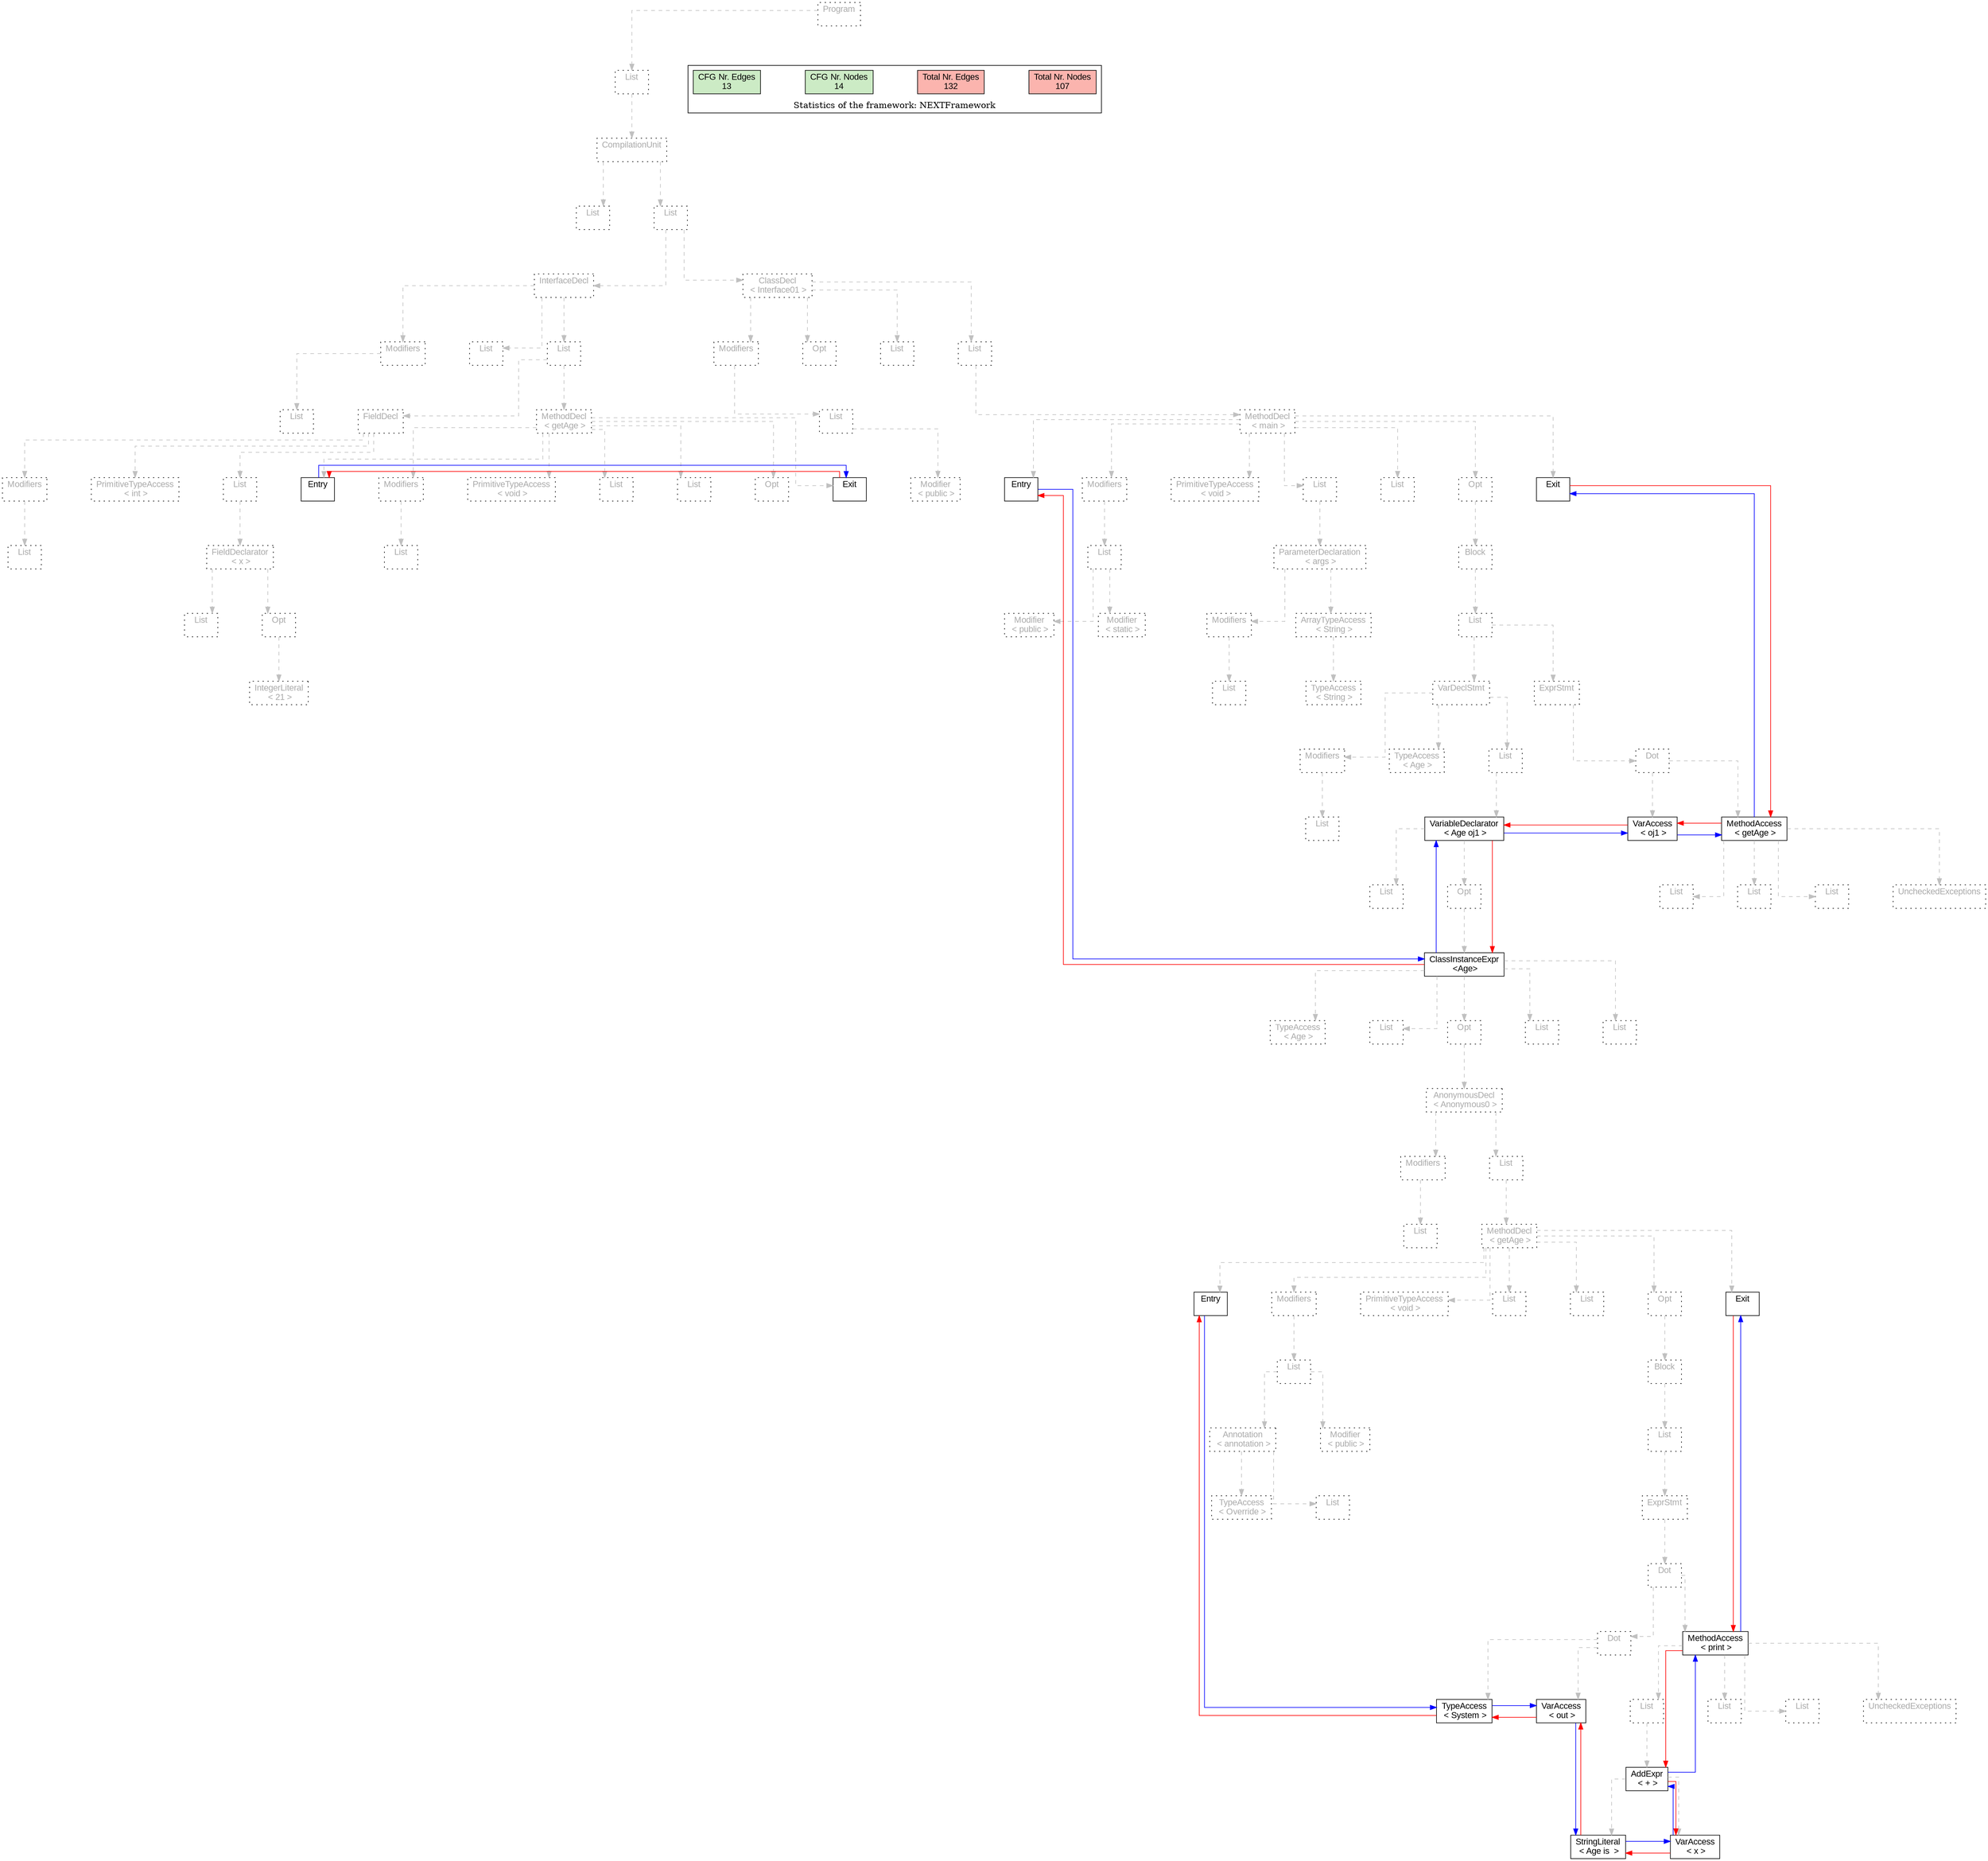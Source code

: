 digraph G {
graph [splines=ortho, nodesep="1", ranksep="1"]
node [shape=rect, fontname=Arial];
{ rank = same; "Program[0]"}
{ rank = same; "List[1]"}
{ rank = same; "CompilationUnit[2]"}
{ rank = same; "List[3]"; "List[4]"}
{ rank = same; "InterfaceDecl[5]"; "ClassDecl[27]"}
{ rank = same; "Modifiers[6]"; "List[8]"; "List[9]"; "Modifiers[28]"; "Opt[31]"; "List[32]"; "List[33]"}
{ rank = same; "List[7]"; "FieldDecl[10]"; "MethodDecl[19]"; "List[29]"; "MethodDecl[34]"}
{ rank = same; "Modifiers[11]"; "PrimitiveTypeAccess[13]"; "List[14]"; "Entry[20]"; "Modifiers[21]"; "PrimitiveTypeAccess[23]"; "List[24]"; "List[25]"; "Opt[26]"; "Exit[27]"; "Modifier[30]"; "Entry[35]"; "Modifiers[36]"; "PrimitiveTypeAccess[40]"; "List[41]"; "List[47]"; "Opt[48]"; "Exit[49]"}
{ rank = same; "List[12]"; "FieldDeclarator[15]"; "List[22]"; "List[37]"; "ParameterDeclaration[42]"; "Block[49]"}
{ rank = same; "List[16]"; "Opt[17]"; "Modifier[38]"; "Modifier[39]"; "Modifiers[43]"; "ArrayTypeAccess[45]"; "List[50]"}
{ rank = same; "IntegerLiteral[18]"; "List[44]"; "TypeAccess[46]"; "VarDeclStmt[51]"; "ExprStmt[96]"}
{ rank = same; "Modifiers[52]"; "TypeAccess[54]"; "List[55]"; "Dot[97]"}
{ rank = same; "List[53]"; "VariableDeclarator[56]"; "VarAccess[98]"; "MethodAccess[99]"}
{ rank = same; "List[57]"; "Opt[58]"; "List[101]"; "List[102]"; "List[103]"; "UncheckedExceptions[100]"}
{ rank = same; "ClassInstanceExpr[59]"}
{ rank = same; "TypeAccess[60]"; "List[61]"; "Opt[62]"; "List[94]"; "List[95]"}
{ rank = same; "AnonymousDecl[63]"}
{ rank = same; "Modifiers[64]"; "List[66]"}
{ rank = same; "List[65]"; "MethodDecl[67]"}
{ rank = same; "Entry[68]"; "Modifiers[69]"; "PrimitiveTypeAccess[75]"; "List[76]"; "List[77]"; "Opt[78]"; "Exit[79]"}
{ rank = same; "List[70]"; "Block[79]"}
{ rank = same; "Annotation[71]"; "Modifier[74]"; "List[80]"}
{ rank = same; "TypeAccess[72]"; "List[73]"; "ExprStmt[81]"}
{ rank = same; "Dot[82]"}
{ rank = same; "Dot[83]"; "MethodAccess[86]"}
{ rank = same; "TypeAccess[84]"; "VarAccess[85]"; "List[88]"; "List[92]"; "List[93]"; "UncheckedExceptions[87]"}
{ rank = same; "AddExpr[89]"}
{ rank = same; "StringLiteral[90]"; "VarAccess[91]"}
"Program[0]" [label="Program\n ", style= dotted   fillcolor="#eeeeee" fontcolor="#aaaaaa"  ]
"List[1]" [label="List\n ", style= dotted   fillcolor="#eeeeee" fontcolor="#aaaaaa"  ]
"CompilationUnit[2]" [label="CompilationUnit\n ", style= dotted   fillcolor="#eeeeee" fontcolor="#aaaaaa"  ]
"List[3]" [label="List\n ", style= dotted   fillcolor="#eeeeee" fontcolor="#aaaaaa"  ]
"List[4]" [label="List\n ", style= dotted   fillcolor="#eeeeee" fontcolor="#aaaaaa"  ]
"InterfaceDecl[5]" [label="InterfaceDecl\n ", style= dotted   fillcolor="#eeeeee" fontcolor="#aaaaaa"  ]
"Modifiers[6]" [label="Modifiers\n ", style= dotted   fillcolor="#eeeeee" fontcolor="#aaaaaa"  ]
"List[7]" [label="List\n ", style= dotted   fillcolor="#eeeeee" fontcolor="#aaaaaa"  ]
"List[8]" [label="List\n ", style= dotted   fillcolor="#eeeeee" fontcolor="#aaaaaa"  ]
"List[9]" [label="List\n ", style= dotted   fillcolor="#eeeeee" fontcolor="#aaaaaa"  ]
"FieldDecl[10]" [label="FieldDecl\n ", style= dotted   fillcolor="#eeeeee" fontcolor="#aaaaaa"  ]
"Modifiers[11]" [label="Modifiers\n ", style= dotted   fillcolor="#eeeeee" fontcolor="#aaaaaa"  ]
"List[12]" [label="List\n ", style= dotted   fillcolor="#eeeeee" fontcolor="#aaaaaa"  ]
"PrimitiveTypeAccess[13]" [label="PrimitiveTypeAccess\n < int >", style= dotted   fillcolor="#eeeeee" fontcolor="#aaaaaa"  ]
"List[14]" [label="List\n ", style= dotted   fillcolor="#eeeeee" fontcolor="#aaaaaa"  ]
"FieldDeclarator[15]" [label="FieldDeclarator\n < x >", style= dotted   fillcolor="#eeeeee" fontcolor="#aaaaaa"  ]
"List[16]" [label="List\n ", style= dotted   fillcolor="#eeeeee" fontcolor="#aaaaaa"  ]
"Opt[17]" [label="Opt\n ", style= dotted   fillcolor="#eeeeee" fontcolor="#aaaaaa"  ]
"IntegerLiteral[18]" [label="IntegerLiteral\n < 21 >", style= dotted   fillcolor="#eeeeee" fontcolor="#aaaaaa"  ]
"MethodDecl[19]" [label="MethodDecl\n < getAge >", style= dotted   fillcolor="#eeeeee" fontcolor="#aaaaaa"  ]
"Entry[20]" [label="Entry\n ", fillcolor=white   style=filled  ]
"Modifiers[21]" [label="Modifiers\n ", style= dotted   fillcolor="#eeeeee" fontcolor="#aaaaaa"  ]
"List[22]" [label="List\n ", style= dotted   fillcolor="#eeeeee" fontcolor="#aaaaaa"  ]
"PrimitiveTypeAccess[23]" [label="PrimitiveTypeAccess\n < void >", style= dotted   fillcolor="#eeeeee" fontcolor="#aaaaaa"  ]
"List[24]" [label="List\n ", style= dotted   fillcolor="#eeeeee" fontcolor="#aaaaaa"  ]
"List[25]" [label="List\n ", style= dotted   fillcolor="#eeeeee" fontcolor="#aaaaaa"  ]
"Opt[26]" [label="Opt\n ", style= dotted   fillcolor="#eeeeee" fontcolor="#aaaaaa"  ]
"Exit[27]" [label="Exit\n ", fillcolor=white   style=filled  ]
"ClassDecl[27]" [label="ClassDecl\n < Interface01 >", style= dotted   fillcolor="#eeeeee" fontcolor="#aaaaaa"  ]
"Modifiers[28]" [label="Modifiers\n ", style= dotted   fillcolor="#eeeeee" fontcolor="#aaaaaa"  ]
"List[29]" [label="List\n ", style= dotted   fillcolor="#eeeeee" fontcolor="#aaaaaa"  ]
"Modifier[30]" [label="Modifier\n < public >", style= dotted   fillcolor="#eeeeee" fontcolor="#aaaaaa"  ]
"Opt[31]" [label="Opt\n ", style= dotted   fillcolor="#eeeeee" fontcolor="#aaaaaa"  ]
"List[32]" [label="List\n ", style= dotted   fillcolor="#eeeeee" fontcolor="#aaaaaa"  ]
"List[33]" [label="List\n ", style= dotted   fillcolor="#eeeeee" fontcolor="#aaaaaa"  ]
"MethodDecl[34]" [label="MethodDecl\n < main >", style= dotted   fillcolor="#eeeeee" fontcolor="#aaaaaa"  ]
"Entry[35]" [label="Entry\n ", fillcolor=white   style=filled  ]
"Modifiers[36]" [label="Modifiers\n ", style= dotted   fillcolor="#eeeeee" fontcolor="#aaaaaa"  ]
"List[37]" [label="List\n ", style= dotted   fillcolor="#eeeeee" fontcolor="#aaaaaa"  ]
"Modifier[38]" [label="Modifier\n < public >", style= dotted   fillcolor="#eeeeee" fontcolor="#aaaaaa"  ]
"Modifier[39]" [label="Modifier\n < static >", style= dotted   fillcolor="#eeeeee" fontcolor="#aaaaaa"  ]
"PrimitiveTypeAccess[40]" [label="PrimitiveTypeAccess\n < void >", style= dotted   fillcolor="#eeeeee" fontcolor="#aaaaaa"  ]
"List[41]" [label="List\n ", style= dotted   fillcolor="#eeeeee" fontcolor="#aaaaaa"  ]
"ParameterDeclaration[42]" [label="ParameterDeclaration\n < args >", style= dotted   fillcolor="#eeeeee" fontcolor="#aaaaaa"  ]
"Modifiers[43]" [label="Modifiers\n ", style= dotted   fillcolor="#eeeeee" fontcolor="#aaaaaa"  ]
"List[44]" [label="List\n ", style= dotted   fillcolor="#eeeeee" fontcolor="#aaaaaa"  ]
"ArrayTypeAccess[45]" [label="ArrayTypeAccess\n < String >", style= dotted   fillcolor="#eeeeee" fontcolor="#aaaaaa"  ]
"TypeAccess[46]" [label="TypeAccess\n < String >", style= dotted   fillcolor="#eeeeee" fontcolor="#aaaaaa"  ]
"List[47]" [label="List\n ", style= dotted   fillcolor="#eeeeee" fontcolor="#aaaaaa"  ]
"Opt[48]" [label="Opt\n ", style= dotted   fillcolor="#eeeeee" fontcolor="#aaaaaa"  ]
"Block[49]" [label="Block\n ", style= dotted   fillcolor="#eeeeee" fontcolor="#aaaaaa"  ]
"List[50]" [label="List\n ", style= dotted   fillcolor="#eeeeee" fontcolor="#aaaaaa"  ]
"VarDeclStmt[51]" [label="VarDeclStmt\n ", style= dotted   fillcolor="#eeeeee" fontcolor="#aaaaaa"  ]
"Modifiers[52]" [label="Modifiers\n ", style= dotted   fillcolor="#eeeeee" fontcolor="#aaaaaa"  ]
"List[53]" [label="List\n ", style= dotted   fillcolor="#eeeeee" fontcolor="#aaaaaa"  ]
"TypeAccess[54]" [label="TypeAccess\n < Age >", style= dotted   fillcolor="#eeeeee" fontcolor="#aaaaaa"  ]
"List[55]" [label="List\n ", style= dotted   fillcolor="#eeeeee" fontcolor="#aaaaaa"  ]
"VariableDeclarator[56]" [label="VariableDeclarator\n < Age oj1 >", fillcolor=white   style=filled  ]
"List[57]" [label="List\n ", style= dotted   fillcolor="#eeeeee" fontcolor="#aaaaaa"  ]
"Opt[58]" [label="Opt\n ", style= dotted   fillcolor="#eeeeee" fontcolor="#aaaaaa"  ]
"ClassInstanceExpr[59]" [label="ClassInstanceExpr\n <Age>", fillcolor=white   style=filled  ]
"TypeAccess[60]" [label="TypeAccess\n < Age >", style= dotted   fillcolor="#eeeeee" fontcolor="#aaaaaa"  ]
"List[61]" [label="List\n ", style= dotted   fillcolor="#eeeeee" fontcolor="#aaaaaa"  ]
"Opt[62]" [label="Opt\n ", style= dotted   fillcolor="#eeeeee" fontcolor="#aaaaaa"  ]
"AnonymousDecl[63]" [label="AnonymousDecl\n < Anonymous0 >", style= dotted   fillcolor="#eeeeee" fontcolor="#aaaaaa"  ]
"Modifiers[64]" [label="Modifiers\n ", style= dotted   fillcolor="#eeeeee" fontcolor="#aaaaaa"  ]
"List[65]" [label="List\n ", style= dotted   fillcolor="#eeeeee" fontcolor="#aaaaaa"  ]
"List[66]" [label="List\n ", style= dotted   fillcolor="#eeeeee" fontcolor="#aaaaaa"  ]
"MethodDecl[67]" [label="MethodDecl\n < getAge >", style= dotted   fillcolor="#eeeeee" fontcolor="#aaaaaa"  ]
"Entry[68]" [label="Entry\n ", fillcolor=white   style=filled  ]
"Modifiers[69]" [label="Modifiers\n ", style= dotted   fillcolor="#eeeeee" fontcolor="#aaaaaa"  ]
"List[70]" [label="List\n ", style= dotted   fillcolor="#eeeeee" fontcolor="#aaaaaa"  ]
"Annotation[71]" [label="Annotation\n < annotation >", style= dotted   fillcolor="#eeeeee" fontcolor="#aaaaaa"  ]
"TypeAccess[72]" [label="TypeAccess\n < Override >", style= dotted   fillcolor="#eeeeee" fontcolor="#aaaaaa"  ]
"List[73]" [label="List\n ", style= dotted   fillcolor="#eeeeee" fontcolor="#aaaaaa"  ]
"Modifier[74]" [label="Modifier\n < public >", style= dotted   fillcolor="#eeeeee" fontcolor="#aaaaaa"  ]
"PrimitiveTypeAccess[75]" [label="PrimitiveTypeAccess\n < void >", style= dotted   fillcolor="#eeeeee" fontcolor="#aaaaaa"  ]
"List[76]" [label="List\n ", style= dotted   fillcolor="#eeeeee" fontcolor="#aaaaaa"  ]
"List[77]" [label="List\n ", style= dotted   fillcolor="#eeeeee" fontcolor="#aaaaaa"  ]
"Opt[78]" [label="Opt\n ", style= dotted   fillcolor="#eeeeee" fontcolor="#aaaaaa"  ]
"Block[79]" [label="Block\n ", style= dotted   fillcolor="#eeeeee" fontcolor="#aaaaaa"  ]
"List[80]" [label="List\n ", style= dotted   fillcolor="#eeeeee" fontcolor="#aaaaaa"  ]
"ExprStmt[81]" [label="ExprStmt\n ", style= dotted   fillcolor="#eeeeee" fontcolor="#aaaaaa"  ]
"Dot[82]" [label="Dot\n ", style= dotted   fillcolor="#eeeeee" fontcolor="#aaaaaa"  ]
"Dot[83]" [label="Dot\n ", style= dotted   fillcolor="#eeeeee" fontcolor="#aaaaaa"  ]
"TypeAccess[84]" [label="TypeAccess\n < System >", fillcolor=white   style=filled  ]
"VarAccess[85]" [label="VarAccess\n < out >", fillcolor=white   style=filled  ]
"MethodAccess[86]" [label="MethodAccess\n < print >", fillcolor=white   style=filled  ]
"List[88]" [label="List\n ", style= dotted   fillcolor="#eeeeee" fontcolor="#aaaaaa"  ]
"AddExpr[89]" [label="AddExpr\n < + >", fillcolor=white   style=filled  ]
"StringLiteral[90]" [label="StringLiteral\n < Age is  >", fillcolor=white   style=filled  ]
"VarAccess[91]" [label="VarAccess\n < x >", fillcolor=white   style=filled  ]
"List[92]" [label="List\n ", style= dotted   fillcolor="#eeeeee" fontcolor="#aaaaaa"  ]
"List[93]" [label="List\n ", style= dotted   fillcolor="#eeeeee" fontcolor="#aaaaaa"  ]
"UncheckedExceptions[87]" [label="UncheckedExceptions\n ", style= dotted   fillcolor="#eeeeee" fontcolor="#aaaaaa"  ]
"Exit[79]" [label="Exit\n ", fillcolor=white   style=filled  ]
"List[94]" [label="List\n ", style= dotted   fillcolor="#eeeeee" fontcolor="#aaaaaa"  ]
"List[95]" [label="List\n ", style= dotted   fillcolor="#eeeeee" fontcolor="#aaaaaa"  ]
"ExprStmt[96]" [label="ExprStmt\n ", style= dotted   fillcolor="#eeeeee" fontcolor="#aaaaaa"  ]
"Dot[97]" [label="Dot\n ", style= dotted   fillcolor="#eeeeee" fontcolor="#aaaaaa"  ]
"VarAccess[98]" [label="VarAccess\n < oj1 >", fillcolor=white   style=filled  ]
"MethodAccess[99]" [label="MethodAccess\n < getAge >", fillcolor=white   style=filled  ]
"List[101]" [label="List\n ", style= dotted   fillcolor="#eeeeee" fontcolor="#aaaaaa"  ]
"List[102]" [label="List\n ", style= dotted   fillcolor="#eeeeee" fontcolor="#aaaaaa"  ]
"List[103]" [label="List\n ", style= dotted   fillcolor="#eeeeee" fontcolor="#aaaaaa"  ]
"UncheckedExceptions[100]" [label="UncheckedExceptions\n ", style= dotted   fillcolor="#eeeeee" fontcolor="#aaaaaa"  ]
"Exit[49]" [label="Exit\n ", fillcolor=white   style=filled  ]
"CompilationUnit[2]" -> "List[3]" [style=dashed, color=gray]
"Modifiers[6]" -> "List[7]" [style=dashed, color=gray]
"InterfaceDecl[5]" -> "Modifiers[6]" [style=dashed, color=gray]
"InterfaceDecl[5]" -> "List[8]" [style=dashed, color=gray]
"Modifiers[11]" -> "List[12]" [style=dashed, color=gray]
"FieldDecl[10]" -> "Modifiers[11]" [style=dashed, color=gray]
"FieldDecl[10]" -> "PrimitiveTypeAccess[13]" [style=dashed, color=gray]
"FieldDeclarator[15]" -> "List[16]" [style=dashed, color=gray]
"Opt[17]" -> "IntegerLiteral[18]" [style=dashed, color=gray]
"FieldDeclarator[15]" -> "Opt[17]" [style=dashed, color=gray]
"List[14]" -> "FieldDeclarator[15]" [style=dashed, color=gray]
"FieldDecl[10]" -> "List[14]" [style=dashed, color=gray]
"List[9]" -> "FieldDecl[10]" [style=dashed, color=gray]
"MethodDecl[19]" -> "Entry[20]" [style=dashed, color=gray]
"Modifiers[21]" -> "List[22]" [style=dashed, color=gray]
"MethodDecl[19]" -> "Modifiers[21]" [style=dashed, color=gray]
"MethodDecl[19]" -> "PrimitiveTypeAccess[23]" [style=dashed, color=gray]
"MethodDecl[19]" -> "List[24]" [style=dashed, color=gray]
"MethodDecl[19]" -> "List[25]" [style=dashed, color=gray]
"MethodDecl[19]" -> "Opt[26]" [style=dashed, color=gray]
"MethodDecl[19]" -> "Exit[27]" [style=dashed, color=gray]
"List[9]" -> "MethodDecl[19]" [style=dashed, color=gray]
"InterfaceDecl[5]" -> "List[9]" [style=dashed, color=gray]
"List[4]" -> "InterfaceDecl[5]" [style=dashed, color=gray]
"List[29]" -> "Modifier[30]" [style=dashed, color=gray]
"Modifiers[28]" -> "List[29]" [style=dashed, color=gray]
"ClassDecl[27]" -> "Modifiers[28]" [style=dashed, color=gray]
"ClassDecl[27]" -> "Opt[31]" [style=dashed, color=gray]
"ClassDecl[27]" -> "List[32]" [style=dashed, color=gray]
"MethodDecl[34]" -> "Entry[35]" [style=dashed, color=gray]
"List[37]" -> "Modifier[38]" [style=dashed, color=gray]
"List[37]" -> "Modifier[39]" [style=dashed, color=gray]
"Modifiers[36]" -> "List[37]" [style=dashed, color=gray]
"MethodDecl[34]" -> "Modifiers[36]" [style=dashed, color=gray]
"MethodDecl[34]" -> "PrimitiveTypeAccess[40]" [style=dashed, color=gray]
"Modifiers[43]" -> "List[44]" [style=dashed, color=gray]
"ParameterDeclaration[42]" -> "Modifiers[43]" [style=dashed, color=gray]
"ArrayTypeAccess[45]" -> "TypeAccess[46]" [style=dashed, color=gray]
"ParameterDeclaration[42]" -> "ArrayTypeAccess[45]" [style=dashed, color=gray]
"List[41]" -> "ParameterDeclaration[42]" [style=dashed, color=gray]
"MethodDecl[34]" -> "List[41]" [style=dashed, color=gray]
"MethodDecl[34]" -> "List[47]" [style=dashed, color=gray]
"Modifiers[52]" -> "List[53]" [style=dashed, color=gray]
"VarDeclStmt[51]" -> "Modifiers[52]" [style=dashed, color=gray]
"VarDeclStmt[51]" -> "TypeAccess[54]" [style=dashed, color=gray]
"VariableDeclarator[56]" -> "List[57]" [style=dashed, color=gray]
"ClassInstanceExpr[59]" -> "TypeAccess[60]" [style=dashed, color=gray]
"ClassInstanceExpr[59]" -> "List[61]" [style=dashed, color=gray]
"Modifiers[64]" -> "List[65]" [style=dashed, color=gray]
"AnonymousDecl[63]" -> "Modifiers[64]" [style=dashed, color=gray]
"MethodDecl[67]" -> "Entry[68]" [style=dashed, color=gray]
"Annotation[71]" -> "TypeAccess[72]" [style=dashed, color=gray]
"Annotation[71]" -> "List[73]" [style=dashed, color=gray]
"List[70]" -> "Annotation[71]" [style=dashed, color=gray]
"List[70]" -> "Modifier[74]" [style=dashed, color=gray]
"Modifiers[69]" -> "List[70]" [style=dashed, color=gray]
"MethodDecl[67]" -> "Modifiers[69]" [style=dashed, color=gray]
"MethodDecl[67]" -> "PrimitiveTypeAccess[75]" [style=dashed, color=gray]
"MethodDecl[67]" -> "List[76]" [style=dashed, color=gray]
"MethodDecl[67]" -> "List[77]" [style=dashed, color=gray]
"Dot[83]" -> "TypeAccess[84]" [style=dashed, color=gray]
"Dot[83]" -> "VarAccess[85]" [style=dashed, color=gray]
"Dot[82]" -> "Dot[83]" [style=dashed, color=gray]
"AddExpr[89]" -> "StringLiteral[90]" [style=dashed, color=gray]
"AddExpr[89]" -> "VarAccess[91]" [style=dashed, color=gray]
"List[88]" -> "AddExpr[89]" [style=dashed, color=gray]
"MethodAccess[86]" -> "List[88]" [style=dashed, color=gray]
"MethodAccess[86]" -> "List[92]" [style=dashed, color=gray]
"MethodAccess[86]" -> "List[93]" [style=dashed, color=gray]
"MethodAccess[86]" -> "UncheckedExceptions[87]" [style=dashed, color=gray]
"Dot[82]" -> "MethodAccess[86]" [style=dashed, color=gray]
"ExprStmt[81]" -> "Dot[82]" [style=dashed, color=gray]
"List[80]" -> "ExprStmt[81]" [style=dashed, color=gray]
"Block[79]" -> "List[80]" [style=dashed, color=gray]
"Opt[78]" -> "Block[79]" [style=dashed, color=gray]
"MethodDecl[67]" -> "Opt[78]" [style=dashed, color=gray]
"MethodDecl[67]" -> "Exit[79]" [style=dashed, color=gray]
"List[66]" -> "MethodDecl[67]" [style=dashed, color=gray]
"AnonymousDecl[63]" -> "List[66]" [style=dashed, color=gray]
"Opt[62]" -> "AnonymousDecl[63]" [style=dashed, color=gray]
"ClassInstanceExpr[59]" -> "Opt[62]" [style=dashed, color=gray]
"ClassInstanceExpr[59]" -> "List[94]" [style=dashed, color=gray]
"ClassInstanceExpr[59]" -> "List[95]" [style=dashed, color=gray]
"Opt[58]" -> "ClassInstanceExpr[59]" [style=dashed, color=gray]
"VariableDeclarator[56]" -> "Opt[58]" [style=dashed, color=gray]
"List[55]" -> "VariableDeclarator[56]" [style=dashed, color=gray]
"VarDeclStmt[51]" -> "List[55]" [style=dashed, color=gray]
"List[50]" -> "VarDeclStmt[51]" [style=dashed, color=gray]
"Dot[97]" -> "VarAccess[98]" [style=dashed, color=gray]
"MethodAccess[99]" -> "List[101]" [style=dashed, color=gray]
"MethodAccess[99]" -> "List[102]" [style=dashed, color=gray]
"MethodAccess[99]" -> "List[103]" [style=dashed, color=gray]
"MethodAccess[99]" -> "UncheckedExceptions[100]" [style=dashed, color=gray]
"Dot[97]" -> "MethodAccess[99]" [style=dashed, color=gray]
"ExprStmt[96]" -> "Dot[97]" [style=dashed, color=gray]
"List[50]" -> "ExprStmt[96]" [style=dashed, color=gray]
"Block[49]" -> "List[50]" [style=dashed, color=gray]
"Opt[48]" -> "Block[49]" [style=dashed, color=gray]
"MethodDecl[34]" -> "Opt[48]" [style=dashed, color=gray]
"MethodDecl[34]" -> "Exit[49]" [style=dashed, color=gray]
"List[33]" -> "MethodDecl[34]" [style=dashed, color=gray]
"ClassDecl[27]" -> "List[33]" [style=dashed, color=gray]
"List[4]" -> "ClassDecl[27]" [style=dashed, color=gray]
"CompilationUnit[2]" -> "List[4]" [style=dashed, color=gray]
"List[1]" -> "CompilationUnit[2]" [style=dashed, color=gray]
"Program[0]" -> "List[1]" [style=dashed, color=gray]
"Exit[27]" -> "Entry[20]" [color=red, constraint=false]
"Entry[20]" -> "Exit[27]" [color=blue, constraint=false, xlabel=" "] 
"Exit[49]" -> "MethodAccess[99]" [color=red, constraint=false]
"MethodAccess[99]" -> "Exit[49]" [color=blue, constraint=false, xlabel=" "] 
"MethodAccess[99]" -> "VarAccess[98]" [color=red, constraint=false]
"VarAccess[98]" -> "MethodAccess[99]" [color=blue, constraint=false, xlabel=" "] 
"VarAccess[98]" -> "VariableDeclarator[56]" [color=red, constraint=false]
"VariableDeclarator[56]" -> "VarAccess[98]" [color=blue, constraint=false, xlabel=" "] 
"VariableDeclarator[56]" -> "ClassInstanceExpr[59]" [color=red, constraint=false]
"ClassInstanceExpr[59]" -> "VariableDeclarator[56]" [color=blue, constraint=false, xlabel=" "] 
"ClassInstanceExpr[59]" -> "Entry[35]" [color=red, constraint=false]
"Entry[35]" -> "ClassInstanceExpr[59]" [color=blue, constraint=false, xlabel=" "] 
"Exit[79]" -> "MethodAccess[86]" [color=red, constraint=false]
"MethodAccess[86]" -> "Exit[79]" [color=blue, constraint=false, xlabel=" "] 
"MethodAccess[86]" -> "AddExpr[89]" [color=red, constraint=false]
"AddExpr[89]" -> "MethodAccess[86]" [color=blue, constraint=false, xlabel=" "] 
"AddExpr[89]" -> "VarAccess[91]" [color=red, constraint=false]
"VarAccess[91]" -> "AddExpr[89]" [color=blue, constraint=false, xlabel=" "] 
"VarAccess[91]" -> "StringLiteral[90]" [color=red, constraint=false]
"StringLiteral[90]" -> "VarAccess[91]" [color=blue, constraint=false, xlabel=" "] 
"StringLiteral[90]" -> "VarAccess[85]" [color=red, constraint=false]
"VarAccess[85]" -> "StringLiteral[90]" [color=blue, constraint=false, xlabel=" "] 
"VarAccess[85]" -> "TypeAccess[84]" [color=red, constraint=false]
"TypeAccess[84]" -> "VarAccess[85]" [color=blue, constraint=false, xlabel=" "] 
"TypeAccess[84]" -> "Entry[68]" [color=red, constraint=false]
"Entry[68]" -> "TypeAccess[84]" [color=blue, constraint=false, xlabel=" "] 
"List[3]" -> "List[4]" [style=invis]
"InterfaceDecl[5]" -> "ClassDecl[27]" [style=invis]
"Modifiers[6]" -> "List[8]" -> "List[9]" [style=invis]
"FieldDecl[10]" -> "MethodDecl[19]" [style=invis]
"Modifiers[11]" -> "PrimitiveTypeAccess[13]" -> "List[14]" [style=invis]
"List[16]" -> "Opt[17]" [style=invis]
"Entry[20]" -> "Modifiers[21]" -> "PrimitiveTypeAccess[23]" -> "List[24]" -> "List[25]" -> "Opt[26]" -> "Exit[27]" [style=invis]
"Modifiers[28]" -> "Opt[31]" -> "List[32]" -> "List[33]" [style=invis]
"Entry[35]" -> "Modifiers[36]" -> "PrimitiveTypeAccess[40]" -> "List[41]" -> "List[47]" -> "Opt[48]" -> "Exit[49]" [style=invis]
"Modifier[38]" -> "Modifier[39]" [style=invis]
"Modifiers[43]" -> "ArrayTypeAccess[45]" [style=invis]
"VarDeclStmt[51]" -> "ExprStmt[96]" [style=invis]
"Modifiers[52]" -> "TypeAccess[54]" -> "List[55]" [style=invis]
"List[57]" -> "Opt[58]" [style=invis]
"TypeAccess[60]" -> "List[61]" -> "Opt[62]" [style=invis]
"Modifiers[64]" -> "List[66]" [style=invis]
"Entry[68]" -> "Modifiers[69]" -> "PrimitiveTypeAccess[75]" -> "List[76]" -> "List[77]" -> "Opt[78]" -> "Exit[79]" [style=invis]
"Annotation[71]" -> "Modifier[74]" [style=invis]
"TypeAccess[72]" -> "List[73]" [style=invis]
"Dot[83]" -> "MethodAccess[86]" [style=invis]
"TypeAccess[84]" -> "VarAccess[85]" [style=invis]
"StringLiteral[90]" -> "VarAccess[91]" [style=invis]
"VarAccess[98]" -> "MethodAccess[99]" [style=invis]

subgraph cluster_legend {
{node [style=filled, fillcolor=1, colorscheme="pastel13"]
Nodes [label="Total Nr. Nodes
107", fillcolor=1]
Edges [label="Total Nr. Edges
132", fillcolor=1]
NodesCFG [label="CFG Nr. Nodes
14", fillcolor=3]
EdgesCFG [label="CFG Nr. Edges
13", fillcolor=3]
Nodes-> "Program[0]" -> NodesCFG  [style="invis"]
Edges -> "Program[0]" ->EdgesCFG [style="invis"]}
label = "Statistics of the framework: NEXTFramework"
style="solid"
ranksep=0.05
nodesep=0.01
labelloc = b
len=2
}}